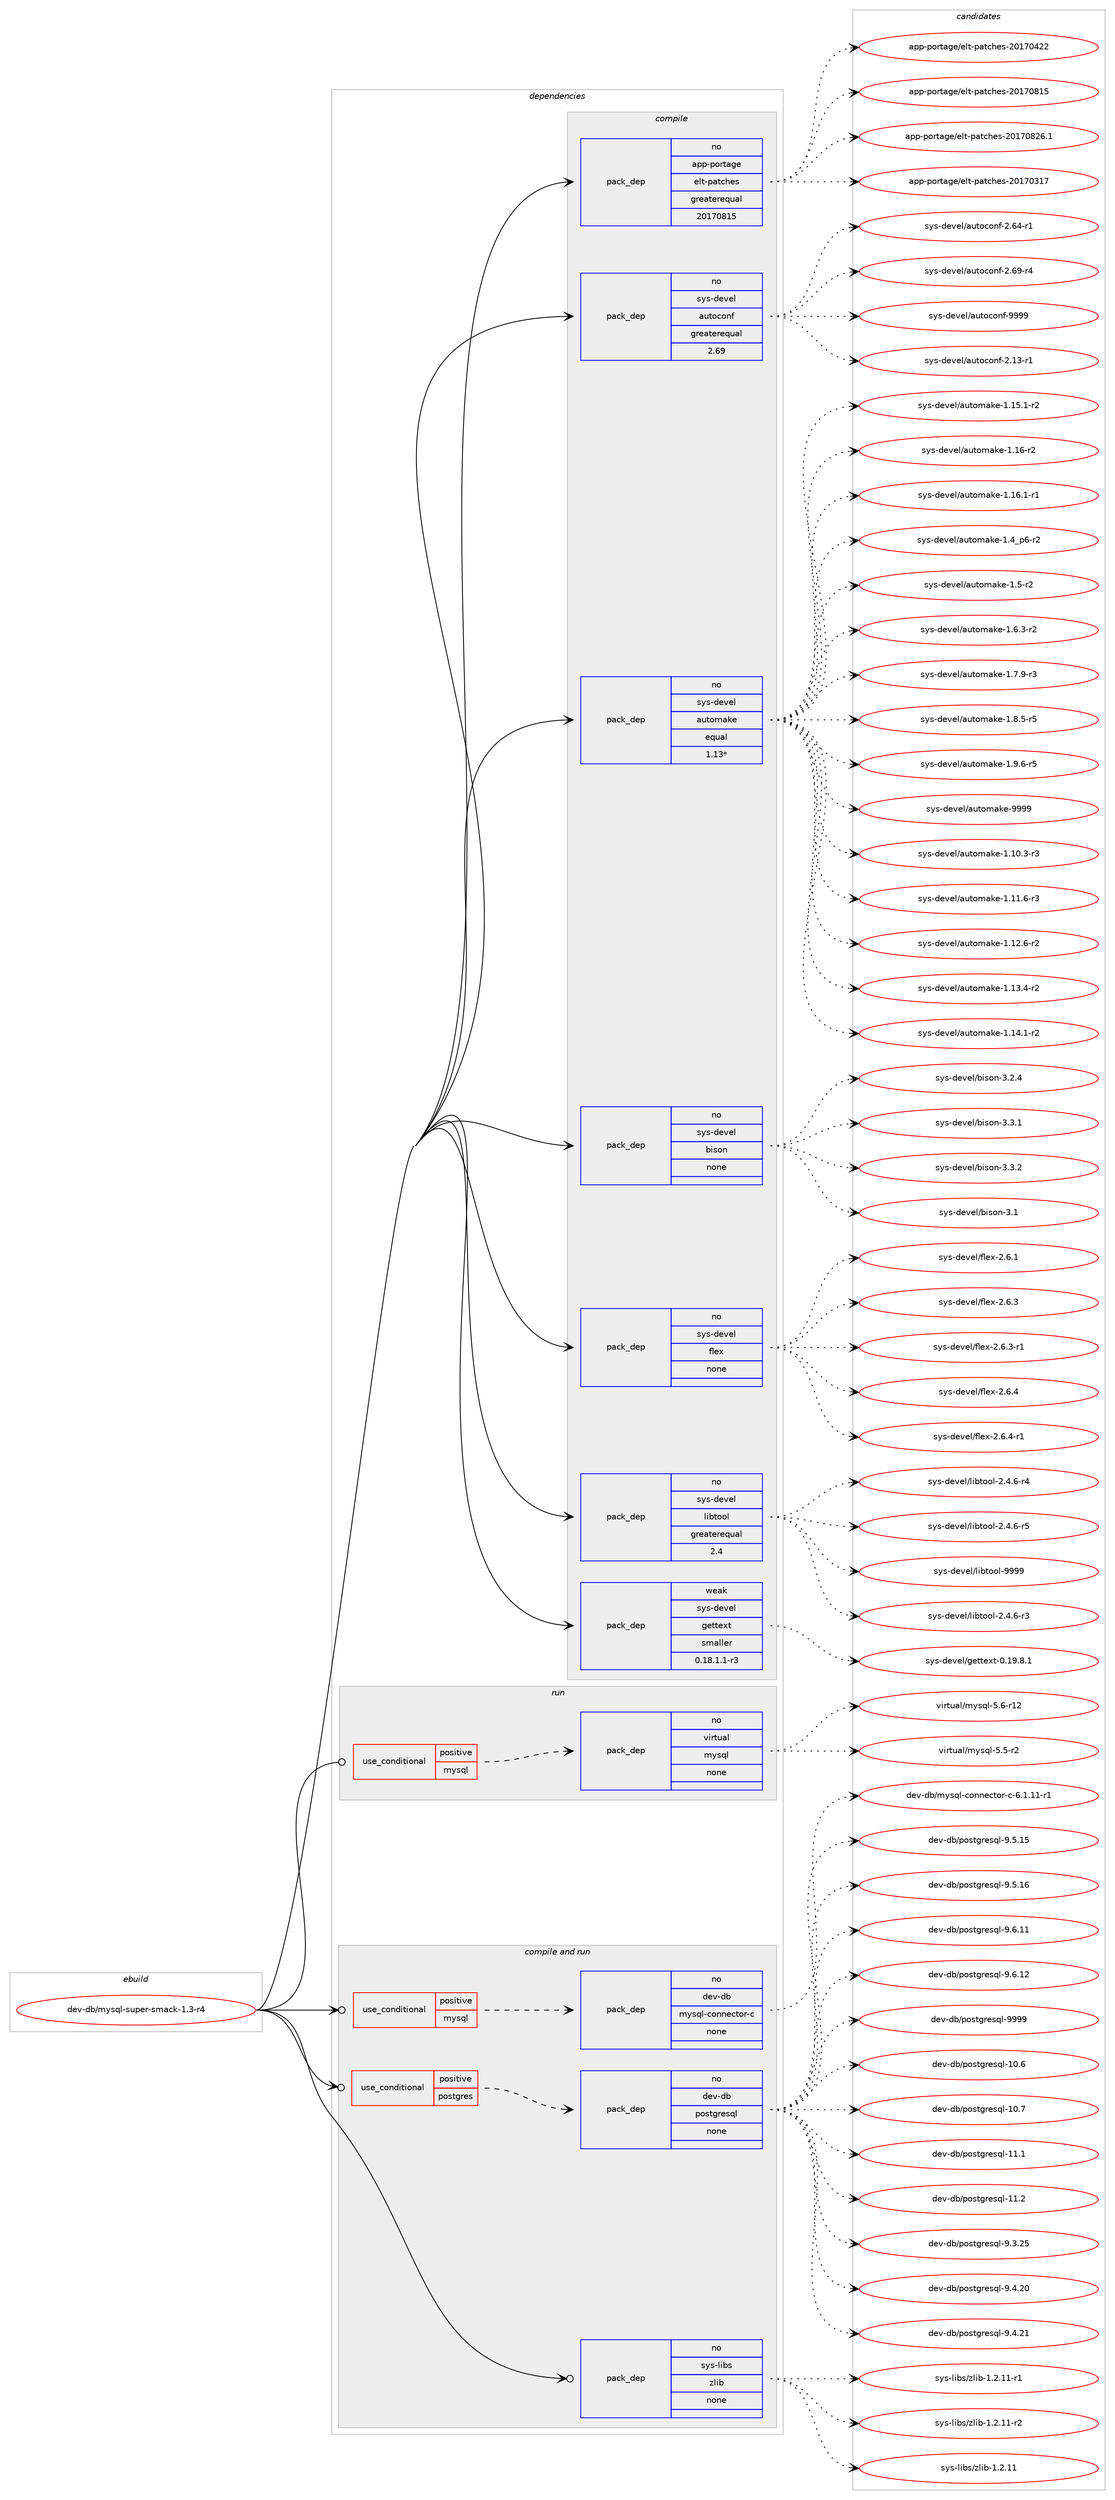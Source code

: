 digraph prolog {

# *************
# Graph options
# *************

newrank=true;
concentrate=true;
compound=true;
graph [rankdir=LR,fontname=Helvetica,fontsize=10,ranksep=1.5];#, ranksep=2.5, nodesep=0.2];
edge  [arrowhead=vee];
node  [fontname=Helvetica,fontsize=10];

# **********
# The ebuild
# **********

subgraph cluster_leftcol {
color=gray;
rank=same;
label=<<i>ebuild</i>>;
id [label="dev-db/mysql-super-smack-1.3-r4", color=red, width=4, href="../dev-db/mysql-super-smack-1.3-r4.svg"];
}

# ****************
# The dependencies
# ****************

subgraph cluster_midcol {
color=gray;
label=<<i>dependencies</i>>;
subgraph cluster_compile {
fillcolor="#eeeeee";
style=filled;
label=<<i>compile</i>>;
subgraph pack942181 {
dependency1320553 [label=<<TABLE BORDER="0" CELLBORDER="1" CELLSPACING="0" CELLPADDING="4" WIDTH="220"><TR><TD ROWSPAN="6" CELLPADDING="30">pack_dep</TD></TR><TR><TD WIDTH="110">no</TD></TR><TR><TD>app-portage</TD></TR><TR><TD>elt-patches</TD></TR><TR><TD>greaterequal</TD></TR><TR><TD>20170815</TD></TR></TABLE>>, shape=none, color=blue];
}
id:e -> dependency1320553:w [weight=20,style="solid",arrowhead="vee"];
subgraph pack942182 {
dependency1320554 [label=<<TABLE BORDER="0" CELLBORDER="1" CELLSPACING="0" CELLPADDING="4" WIDTH="220"><TR><TD ROWSPAN="6" CELLPADDING="30">pack_dep</TD></TR><TR><TD WIDTH="110">no</TD></TR><TR><TD>sys-devel</TD></TR><TR><TD>autoconf</TD></TR><TR><TD>greaterequal</TD></TR><TR><TD>2.69</TD></TR></TABLE>>, shape=none, color=blue];
}
id:e -> dependency1320554:w [weight=20,style="solid",arrowhead="vee"];
subgraph pack942183 {
dependency1320555 [label=<<TABLE BORDER="0" CELLBORDER="1" CELLSPACING="0" CELLPADDING="4" WIDTH="220"><TR><TD ROWSPAN="6" CELLPADDING="30">pack_dep</TD></TR><TR><TD WIDTH="110">no</TD></TR><TR><TD>sys-devel</TD></TR><TR><TD>automake</TD></TR><TR><TD>equal</TD></TR><TR><TD>1.13*</TD></TR></TABLE>>, shape=none, color=blue];
}
id:e -> dependency1320555:w [weight=20,style="solid",arrowhead="vee"];
subgraph pack942184 {
dependency1320556 [label=<<TABLE BORDER="0" CELLBORDER="1" CELLSPACING="0" CELLPADDING="4" WIDTH="220"><TR><TD ROWSPAN="6" CELLPADDING="30">pack_dep</TD></TR><TR><TD WIDTH="110">no</TD></TR><TR><TD>sys-devel</TD></TR><TR><TD>bison</TD></TR><TR><TD>none</TD></TR><TR><TD></TD></TR></TABLE>>, shape=none, color=blue];
}
id:e -> dependency1320556:w [weight=20,style="solid",arrowhead="vee"];
subgraph pack942185 {
dependency1320557 [label=<<TABLE BORDER="0" CELLBORDER="1" CELLSPACING="0" CELLPADDING="4" WIDTH="220"><TR><TD ROWSPAN="6" CELLPADDING="30">pack_dep</TD></TR><TR><TD WIDTH="110">no</TD></TR><TR><TD>sys-devel</TD></TR><TR><TD>flex</TD></TR><TR><TD>none</TD></TR><TR><TD></TD></TR></TABLE>>, shape=none, color=blue];
}
id:e -> dependency1320557:w [weight=20,style="solid",arrowhead="vee"];
subgraph pack942186 {
dependency1320558 [label=<<TABLE BORDER="0" CELLBORDER="1" CELLSPACING="0" CELLPADDING="4" WIDTH="220"><TR><TD ROWSPAN="6" CELLPADDING="30">pack_dep</TD></TR><TR><TD WIDTH="110">no</TD></TR><TR><TD>sys-devel</TD></TR><TR><TD>libtool</TD></TR><TR><TD>greaterequal</TD></TR><TR><TD>2.4</TD></TR></TABLE>>, shape=none, color=blue];
}
id:e -> dependency1320558:w [weight=20,style="solid",arrowhead="vee"];
subgraph pack942187 {
dependency1320559 [label=<<TABLE BORDER="0" CELLBORDER="1" CELLSPACING="0" CELLPADDING="4" WIDTH="220"><TR><TD ROWSPAN="6" CELLPADDING="30">pack_dep</TD></TR><TR><TD WIDTH="110">weak</TD></TR><TR><TD>sys-devel</TD></TR><TR><TD>gettext</TD></TR><TR><TD>smaller</TD></TR><TR><TD>0.18.1.1-r3</TD></TR></TABLE>>, shape=none, color=blue];
}
id:e -> dependency1320559:w [weight=20,style="solid",arrowhead="vee"];
}
subgraph cluster_compileandrun {
fillcolor="#eeeeee";
style=filled;
label=<<i>compile and run</i>>;
subgraph cond357432 {
dependency1320560 [label=<<TABLE BORDER="0" CELLBORDER="1" CELLSPACING="0" CELLPADDING="4"><TR><TD ROWSPAN="3" CELLPADDING="10">use_conditional</TD></TR><TR><TD>positive</TD></TR><TR><TD>mysql</TD></TR></TABLE>>, shape=none, color=red];
subgraph pack942188 {
dependency1320561 [label=<<TABLE BORDER="0" CELLBORDER="1" CELLSPACING="0" CELLPADDING="4" WIDTH="220"><TR><TD ROWSPAN="6" CELLPADDING="30">pack_dep</TD></TR><TR><TD WIDTH="110">no</TD></TR><TR><TD>dev-db</TD></TR><TR><TD>mysql-connector-c</TD></TR><TR><TD>none</TD></TR><TR><TD></TD></TR></TABLE>>, shape=none, color=blue];
}
dependency1320560:e -> dependency1320561:w [weight=20,style="dashed",arrowhead="vee"];
}
id:e -> dependency1320560:w [weight=20,style="solid",arrowhead="odotvee"];
subgraph cond357433 {
dependency1320562 [label=<<TABLE BORDER="0" CELLBORDER="1" CELLSPACING="0" CELLPADDING="4"><TR><TD ROWSPAN="3" CELLPADDING="10">use_conditional</TD></TR><TR><TD>positive</TD></TR><TR><TD>postgres</TD></TR></TABLE>>, shape=none, color=red];
subgraph pack942189 {
dependency1320563 [label=<<TABLE BORDER="0" CELLBORDER="1" CELLSPACING="0" CELLPADDING="4" WIDTH="220"><TR><TD ROWSPAN="6" CELLPADDING="30">pack_dep</TD></TR><TR><TD WIDTH="110">no</TD></TR><TR><TD>dev-db</TD></TR><TR><TD>postgresql</TD></TR><TR><TD>none</TD></TR><TR><TD></TD></TR></TABLE>>, shape=none, color=blue];
}
dependency1320562:e -> dependency1320563:w [weight=20,style="dashed",arrowhead="vee"];
}
id:e -> dependency1320562:w [weight=20,style="solid",arrowhead="odotvee"];
subgraph pack942190 {
dependency1320564 [label=<<TABLE BORDER="0" CELLBORDER="1" CELLSPACING="0" CELLPADDING="4" WIDTH="220"><TR><TD ROWSPAN="6" CELLPADDING="30">pack_dep</TD></TR><TR><TD WIDTH="110">no</TD></TR><TR><TD>sys-libs</TD></TR><TR><TD>zlib</TD></TR><TR><TD>none</TD></TR><TR><TD></TD></TR></TABLE>>, shape=none, color=blue];
}
id:e -> dependency1320564:w [weight=20,style="solid",arrowhead="odotvee"];
}
subgraph cluster_run {
fillcolor="#eeeeee";
style=filled;
label=<<i>run</i>>;
subgraph cond357434 {
dependency1320565 [label=<<TABLE BORDER="0" CELLBORDER="1" CELLSPACING="0" CELLPADDING="4"><TR><TD ROWSPAN="3" CELLPADDING="10">use_conditional</TD></TR><TR><TD>positive</TD></TR><TR><TD>mysql</TD></TR></TABLE>>, shape=none, color=red];
subgraph pack942191 {
dependency1320566 [label=<<TABLE BORDER="0" CELLBORDER="1" CELLSPACING="0" CELLPADDING="4" WIDTH="220"><TR><TD ROWSPAN="6" CELLPADDING="30">pack_dep</TD></TR><TR><TD WIDTH="110">no</TD></TR><TR><TD>virtual</TD></TR><TR><TD>mysql</TD></TR><TR><TD>none</TD></TR><TR><TD></TD></TR></TABLE>>, shape=none, color=blue];
}
dependency1320565:e -> dependency1320566:w [weight=20,style="dashed",arrowhead="vee"];
}
id:e -> dependency1320565:w [weight=20,style="solid",arrowhead="odot"];
}
}

# **************
# The candidates
# **************

subgraph cluster_choices {
rank=same;
color=gray;
label=<<i>candidates</i>>;

subgraph choice942181 {
color=black;
nodesep=1;
choice97112112451121111141169710310147101108116451129711699104101115455048495548514955 [label="app-portage/elt-patches-20170317", color=red, width=4,href="../app-portage/elt-patches-20170317.svg"];
choice97112112451121111141169710310147101108116451129711699104101115455048495548525050 [label="app-portage/elt-patches-20170422", color=red, width=4,href="../app-portage/elt-patches-20170422.svg"];
choice97112112451121111141169710310147101108116451129711699104101115455048495548564953 [label="app-portage/elt-patches-20170815", color=red, width=4,href="../app-portage/elt-patches-20170815.svg"];
choice971121124511211111411697103101471011081164511297116991041011154550484955485650544649 [label="app-portage/elt-patches-20170826.1", color=red, width=4,href="../app-portage/elt-patches-20170826.1.svg"];
dependency1320553:e -> choice97112112451121111141169710310147101108116451129711699104101115455048495548514955:w [style=dotted,weight="100"];
dependency1320553:e -> choice97112112451121111141169710310147101108116451129711699104101115455048495548525050:w [style=dotted,weight="100"];
dependency1320553:e -> choice97112112451121111141169710310147101108116451129711699104101115455048495548564953:w [style=dotted,weight="100"];
dependency1320553:e -> choice971121124511211111411697103101471011081164511297116991041011154550484955485650544649:w [style=dotted,weight="100"];
}
subgraph choice942182 {
color=black;
nodesep=1;
choice1151211154510010111810110847971171161119911111010245504649514511449 [label="sys-devel/autoconf-2.13-r1", color=red, width=4,href="../sys-devel/autoconf-2.13-r1.svg"];
choice1151211154510010111810110847971171161119911111010245504654524511449 [label="sys-devel/autoconf-2.64-r1", color=red, width=4,href="../sys-devel/autoconf-2.64-r1.svg"];
choice1151211154510010111810110847971171161119911111010245504654574511452 [label="sys-devel/autoconf-2.69-r4", color=red, width=4,href="../sys-devel/autoconf-2.69-r4.svg"];
choice115121115451001011181011084797117116111991111101024557575757 [label="sys-devel/autoconf-9999", color=red, width=4,href="../sys-devel/autoconf-9999.svg"];
dependency1320554:e -> choice1151211154510010111810110847971171161119911111010245504649514511449:w [style=dotted,weight="100"];
dependency1320554:e -> choice1151211154510010111810110847971171161119911111010245504654524511449:w [style=dotted,weight="100"];
dependency1320554:e -> choice1151211154510010111810110847971171161119911111010245504654574511452:w [style=dotted,weight="100"];
dependency1320554:e -> choice115121115451001011181011084797117116111991111101024557575757:w [style=dotted,weight="100"];
}
subgraph choice942183 {
color=black;
nodesep=1;
choice11512111545100101118101108479711711611110997107101454946494846514511451 [label="sys-devel/automake-1.10.3-r3", color=red, width=4,href="../sys-devel/automake-1.10.3-r3.svg"];
choice11512111545100101118101108479711711611110997107101454946494946544511451 [label="sys-devel/automake-1.11.6-r3", color=red, width=4,href="../sys-devel/automake-1.11.6-r3.svg"];
choice11512111545100101118101108479711711611110997107101454946495046544511450 [label="sys-devel/automake-1.12.6-r2", color=red, width=4,href="../sys-devel/automake-1.12.6-r2.svg"];
choice11512111545100101118101108479711711611110997107101454946495146524511450 [label="sys-devel/automake-1.13.4-r2", color=red, width=4,href="../sys-devel/automake-1.13.4-r2.svg"];
choice11512111545100101118101108479711711611110997107101454946495246494511450 [label="sys-devel/automake-1.14.1-r2", color=red, width=4,href="../sys-devel/automake-1.14.1-r2.svg"];
choice11512111545100101118101108479711711611110997107101454946495346494511450 [label="sys-devel/automake-1.15.1-r2", color=red, width=4,href="../sys-devel/automake-1.15.1-r2.svg"];
choice1151211154510010111810110847971171161111099710710145494649544511450 [label="sys-devel/automake-1.16-r2", color=red, width=4,href="../sys-devel/automake-1.16-r2.svg"];
choice11512111545100101118101108479711711611110997107101454946495446494511449 [label="sys-devel/automake-1.16.1-r1", color=red, width=4,href="../sys-devel/automake-1.16.1-r1.svg"];
choice115121115451001011181011084797117116111109971071014549465295112544511450 [label="sys-devel/automake-1.4_p6-r2", color=red, width=4,href="../sys-devel/automake-1.4_p6-r2.svg"];
choice11512111545100101118101108479711711611110997107101454946534511450 [label="sys-devel/automake-1.5-r2", color=red, width=4,href="../sys-devel/automake-1.5-r2.svg"];
choice115121115451001011181011084797117116111109971071014549465446514511450 [label="sys-devel/automake-1.6.3-r2", color=red, width=4,href="../sys-devel/automake-1.6.3-r2.svg"];
choice115121115451001011181011084797117116111109971071014549465546574511451 [label="sys-devel/automake-1.7.9-r3", color=red, width=4,href="../sys-devel/automake-1.7.9-r3.svg"];
choice115121115451001011181011084797117116111109971071014549465646534511453 [label="sys-devel/automake-1.8.5-r5", color=red, width=4,href="../sys-devel/automake-1.8.5-r5.svg"];
choice115121115451001011181011084797117116111109971071014549465746544511453 [label="sys-devel/automake-1.9.6-r5", color=red, width=4,href="../sys-devel/automake-1.9.6-r5.svg"];
choice115121115451001011181011084797117116111109971071014557575757 [label="sys-devel/automake-9999", color=red, width=4,href="../sys-devel/automake-9999.svg"];
dependency1320555:e -> choice11512111545100101118101108479711711611110997107101454946494846514511451:w [style=dotted,weight="100"];
dependency1320555:e -> choice11512111545100101118101108479711711611110997107101454946494946544511451:w [style=dotted,weight="100"];
dependency1320555:e -> choice11512111545100101118101108479711711611110997107101454946495046544511450:w [style=dotted,weight="100"];
dependency1320555:e -> choice11512111545100101118101108479711711611110997107101454946495146524511450:w [style=dotted,weight="100"];
dependency1320555:e -> choice11512111545100101118101108479711711611110997107101454946495246494511450:w [style=dotted,weight="100"];
dependency1320555:e -> choice11512111545100101118101108479711711611110997107101454946495346494511450:w [style=dotted,weight="100"];
dependency1320555:e -> choice1151211154510010111810110847971171161111099710710145494649544511450:w [style=dotted,weight="100"];
dependency1320555:e -> choice11512111545100101118101108479711711611110997107101454946495446494511449:w [style=dotted,weight="100"];
dependency1320555:e -> choice115121115451001011181011084797117116111109971071014549465295112544511450:w [style=dotted,weight="100"];
dependency1320555:e -> choice11512111545100101118101108479711711611110997107101454946534511450:w [style=dotted,weight="100"];
dependency1320555:e -> choice115121115451001011181011084797117116111109971071014549465446514511450:w [style=dotted,weight="100"];
dependency1320555:e -> choice115121115451001011181011084797117116111109971071014549465546574511451:w [style=dotted,weight="100"];
dependency1320555:e -> choice115121115451001011181011084797117116111109971071014549465646534511453:w [style=dotted,weight="100"];
dependency1320555:e -> choice115121115451001011181011084797117116111109971071014549465746544511453:w [style=dotted,weight="100"];
dependency1320555:e -> choice115121115451001011181011084797117116111109971071014557575757:w [style=dotted,weight="100"];
}
subgraph choice942184 {
color=black;
nodesep=1;
choice11512111545100101118101108479810511511111045514649 [label="sys-devel/bison-3.1", color=red, width=4,href="../sys-devel/bison-3.1.svg"];
choice115121115451001011181011084798105115111110455146504652 [label="sys-devel/bison-3.2.4", color=red, width=4,href="../sys-devel/bison-3.2.4.svg"];
choice115121115451001011181011084798105115111110455146514649 [label="sys-devel/bison-3.3.1", color=red, width=4,href="../sys-devel/bison-3.3.1.svg"];
choice115121115451001011181011084798105115111110455146514650 [label="sys-devel/bison-3.3.2", color=red, width=4,href="../sys-devel/bison-3.3.2.svg"];
dependency1320556:e -> choice11512111545100101118101108479810511511111045514649:w [style=dotted,weight="100"];
dependency1320556:e -> choice115121115451001011181011084798105115111110455146504652:w [style=dotted,weight="100"];
dependency1320556:e -> choice115121115451001011181011084798105115111110455146514649:w [style=dotted,weight="100"];
dependency1320556:e -> choice115121115451001011181011084798105115111110455146514650:w [style=dotted,weight="100"];
}
subgraph choice942185 {
color=black;
nodesep=1;
choice1151211154510010111810110847102108101120455046544649 [label="sys-devel/flex-2.6.1", color=red, width=4,href="../sys-devel/flex-2.6.1.svg"];
choice1151211154510010111810110847102108101120455046544651 [label="sys-devel/flex-2.6.3", color=red, width=4,href="../sys-devel/flex-2.6.3.svg"];
choice11512111545100101118101108471021081011204550465446514511449 [label="sys-devel/flex-2.6.3-r1", color=red, width=4,href="../sys-devel/flex-2.6.3-r1.svg"];
choice1151211154510010111810110847102108101120455046544652 [label="sys-devel/flex-2.6.4", color=red, width=4,href="../sys-devel/flex-2.6.4.svg"];
choice11512111545100101118101108471021081011204550465446524511449 [label="sys-devel/flex-2.6.4-r1", color=red, width=4,href="../sys-devel/flex-2.6.4-r1.svg"];
dependency1320557:e -> choice1151211154510010111810110847102108101120455046544649:w [style=dotted,weight="100"];
dependency1320557:e -> choice1151211154510010111810110847102108101120455046544651:w [style=dotted,weight="100"];
dependency1320557:e -> choice11512111545100101118101108471021081011204550465446514511449:w [style=dotted,weight="100"];
dependency1320557:e -> choice1151211154510010111810110847102108101120455046544652:w [style=dotted,weight="100"];
dependency1320557:e -> choice11512111545100101118101108471021081011204550465446524511449:w [style=dotted,weight="100"];
}
subgraph choice942186 {
color=black;
nodesep=1;
choice1151211154510010111810110847108105981161111111084550465246544511451 [label="sys-devel/libtool-2.4.6-r3", color=red, width=4,href="../sys-devel/libtool-2.4.6-r3.svg"];
choice1151211154510010111810110847108105981161111111084550465246544511452 [label="sys-devel/libtool-2.4.6-r4", color=red, width=4,href="../sys-devel/libtool-2.4.6-r4.svg"];
choice1151211154510010111810110847108105981161111111084550465246544511453 [label="sys-devel/libtool-2.4.6-r5", color=red, width=4,href="../sys-devel/libtool-2.4.6-r5.svg"];
choice1151211154510010111810110847108105981161111111084557575757 [label="sys-devel/libtool-9999", color=red, width=4,href="../sys-devel/libtool-9999.svg"];
dependency1320558:e -> choice1151211154510010111810110847108105981161111111084550465246544511451:w [style=dotted,weight="100"];
dependency1320558:e -> choice1151211154510010111810110847108105981161111111084550465246544511452:w [style=dotted,weight="100"];
dependency1320558:e -> choice1151211154510010111810110847108105981161111111084550465246544511453:w [style=dotted,weight="100"];
dependency1320558:e -> choice1151211154510010111810110847108105981161111111084557575757:w [style=dotted,weight="100"];
}
subgraph choice942187 {
color=black;
nodesep=1;
choice1151211154510010111810110847103101116116101120116454846495746564649 [label="sys-devel/gettext-0.19.8.1", color=red, width=4,href="../sys-devel/gettext-0.19.8.1.svg"];
dependency1320559:e -> choice1151211154510010111810110847103101116116101120116454846495746564649:w [style=dotted,weight="100"];
}
subgraph choice942188 {
color=black;
nodesep=1;
choice1001011184510098471091211151131084599111110110101991161111144599455446494649494511449 [label="dev-db/mysql-connector-c-6.1.11-r1", color=red, width=4,href="../dev-db/mysql-connector-c-6.1.11-r1.svg"];
dependency1320561:e -> choice1001011184510098471091211151131084599111110110101991161111144599455446494649494511449:w [style=dotted,weight="100"];
}
subgraph choice942189 {
color=black;
nodesep=1;
choice1001011184510098471121111151161031141011151131084549484654 [label="dev-db/postgresql-10.6", color=red, width=4,href="../dev-db/postgresql-10.6.svg"];
choice1001011184510098471121111151161031141011151131084549484655 [label="dev-db/postgresql-10.7", color=red, width=4,href="../dev-db/postgresql-10.7.svg"];
choice1001011184510098471121111151161031141011151131084549494649 [label="dev-db/postgresql-11.1", color=red, width=4,href="../dev-db/postgresql-11.1.svg"];
choice1001011184510098471121111151161031141011151131084549494650 [label="dev-db/postgresql-11.2", color=red, width=4,href="../dev-db/postgresql-11.2.svg"];
choice10010111845100984711211111511610311410111511310845574651465053 [label="dev-db/postgresql-9.3.25", color=red, width=4,href="../dev-db/postgresql-9.3.25.svg"];
choice10010111845100984711211111511610311410111511310845574652465048 [label="dev-db/postgresql-9.4.20", color=red, width=4,href="../dev-db/postgresql-9.4.20.svg"];
choice10010111845100984711211111511610311410111511310845574652465049 [label="dev-db/postgresql-9.4.21", color=red, width=4,href="../dev-db/postgresql-9.4.21.svg"];
choice10010111845100984711211111511610311410111511310845574653464953 [label="dev-db/postgresql-9.5.15", color=red, width=4,href="../dev-db/postgresql-9.5.15.svg"];
choice10010111845100984711211111511610311410111511310845574653464954 [label="dev-db/postgresql-9.5.16", color=red, width=4,href="../dev-db/postgresql-9.5.16.svg"];
choice10010111845100984711211111511610311410111511310845574654464949 [label="dev-db/postgresql-9.6.11", color=red, width=4,href="../dev-db/postgresql-9.6.11.svg"];
choice10010111845100984711211111511610311410111511310845574654464950 [label="dev-db/postgresql-9.6.12", color=red, width=4,href="../dev-db/postgresql-9.6.12.svg"];
choice1001011184510098471121111151161031141011151131084557575757 [label="dev-db/postgresql-9999", color=red, width=4,href="../dev-db/postgresql-9999.svg"];
dependency1320563:e -> choice1001011184510098471121111151161031141011151131084549484654:w [style=dotted,weight="100"];
dependency1320563:e -> choice1001011184510098471121111151161031141011151131084549484655:w [style=dotted,weight="100"];
dependency1320563:e -> choice1001011184510098471121111151161031141011151131084549494649:w [style=dotted,weight="100"];
dependency1320563:e -> choice1001011184510098471121111151161031141011151131084549494650:w [style=dotted,weight="100"];
dependency1320563:e -> choice10010111845100984711211111511610311410111511310845574651465053:w [style=dotted,weight="100"];
dependency1320563:e -> choice10010111845100984711211111511610311410111511310845574652465048:w [style=dotted,weight="100"];
dependency1320563:e -> choice10010111845100984711211111511610311410111511310845574652465049:w [style=dotted,weight="100"];
dependency1320563:e -> choice10010111845100984711211111511610311410111511310845574653464953:w [style=dotted,weight="100"];
dependency1320563:e -> choice10010111845100984711211111511610311410111511310845574653464954:w [style=dotted,weight="100"];
dependency1320563:e -> choice10010111845100984711211111511610311410111511310845574654464949:w [style=dotted,weight="100"];
dependency1320563:e -> choice10010111845100984711211111511610311410111511310845574654464950:w [style=dotted,weight="100"];
dependency1320563:e -> choice1001011184510098471121111151161031141011151131084557575757:w [style=dotted,weight="100"];
}
subgraph choice942190 {
color=black;
nodesep=1;
choice1151211154510810598115471221081059845494650464949 [label="sys-libs/zlib-1.2.11", color=red, width=4,href="../sys-libs/zlib-1.2.11.svg"];
choice11512111545108105981154712210810598454946504649494511449 [label="sys-libs/zlib-1.2.11-r1", color=red, width=4,href="../sys-libs/zlib-1.2.11-r1.svg"];
choice11512111545108105981154712210810598454946504649494511450 [label="sys-libs/zlib-1.2.11-r2", color=red, width=4,href="../sys-libs/zlib-1.2.11-r2.svg"];
dependency1320564:e -> choice1151211154510810598115471221081059845494650464949:w [style=dotted,weight="100"];
dependency1320564:e -> choice11512111545108105981154712210810598454946504649494511449:w [style=dotted,weight="100"];
dependency1320564:e -> choice11512111545108105981154712210810598454946504649494511450:w [style=dotted,weight="100"];
}
subgraph choice942191 {
color=black;
nodesep=1;
choice1181051141161179710847109121115113108455346534511450 [label="virtual/mysql-5.5-r2", color=red, width=4,href="../virtual/mysql-5.5-r2.svg"];
choice118105114116117971084710912111511310845534654451144950 [label="virtual/mysql-5.6-r12", color=red, width=4,href="../virtual/mysql-5.6-r12.svg"];
dependency1320566:e -> choice1181051141161179710847109121115113108455346534511450:w [style=dotted,weight="100"];
dependency1320566:e -> choice118105114116117971084710912111511310845534654451144950:w [style=dotted,weight="100"];
}
}

}
